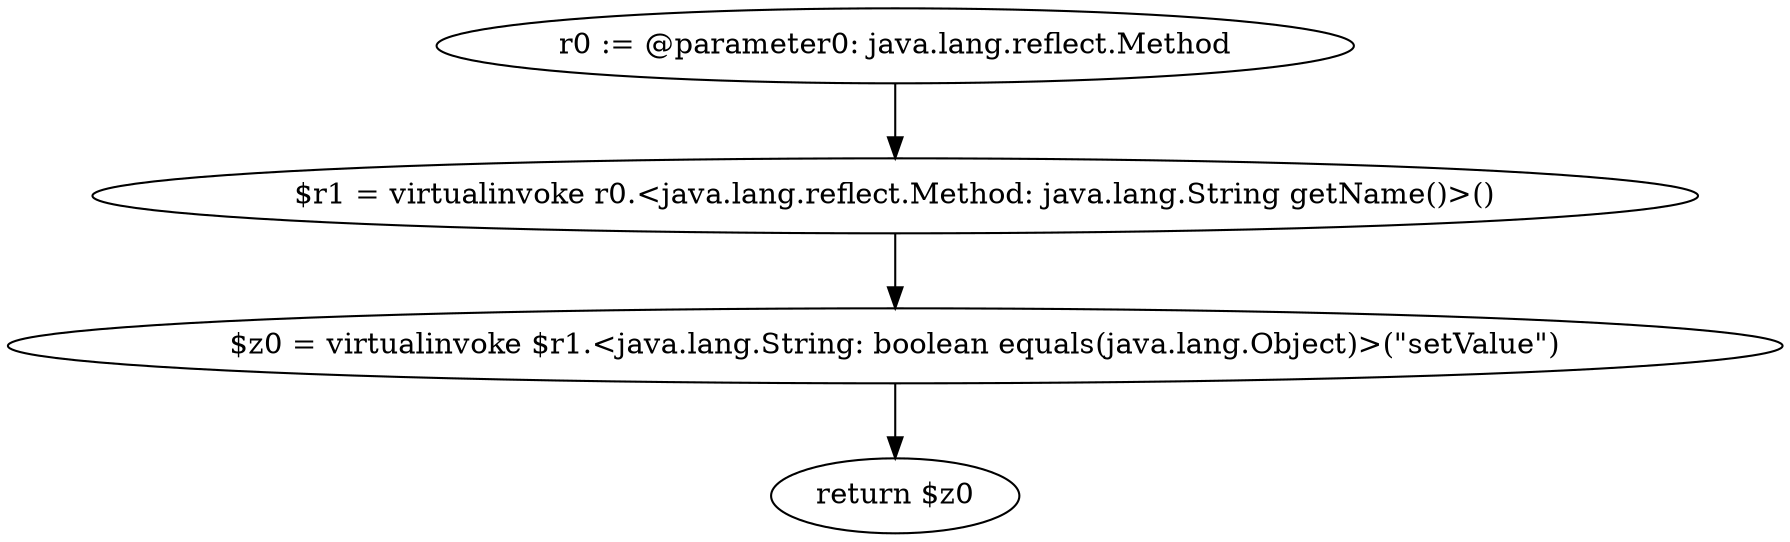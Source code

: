 digraph "unitGraph" {
    "r0 := @parameter0: java.lang.reflect.Method"
    "$r1 = virtualinvoke r0.<java.lang.reflect.Method: java.lang.String getName()>()"
    "$z0 = virtualinvoke $r1.<java.lang.String: boolean equals(java.lang.Object)>(\"setValue\")"
    "return $z0"
    "r0 := @parameter0: java.lang.reflect.Method"->"$r1 = virtualinvoke r0.<java.lang.reflect.Method: java.lang.String getName()>()";
    "$r1 = virtualinvoke r0.<java.lang.reflect.Method: java.lang.String getName()>()"->"$z0 = virtualinvoke $r1.<java.lang.String: boolean equals(java.lang.Object)>(\"setValue\")";
    "$z0 = virtualinvoke $r1.<java.lang.String: boolean equals(java.lang.Object)>(\"setValue\")"->"return $z0";
}

